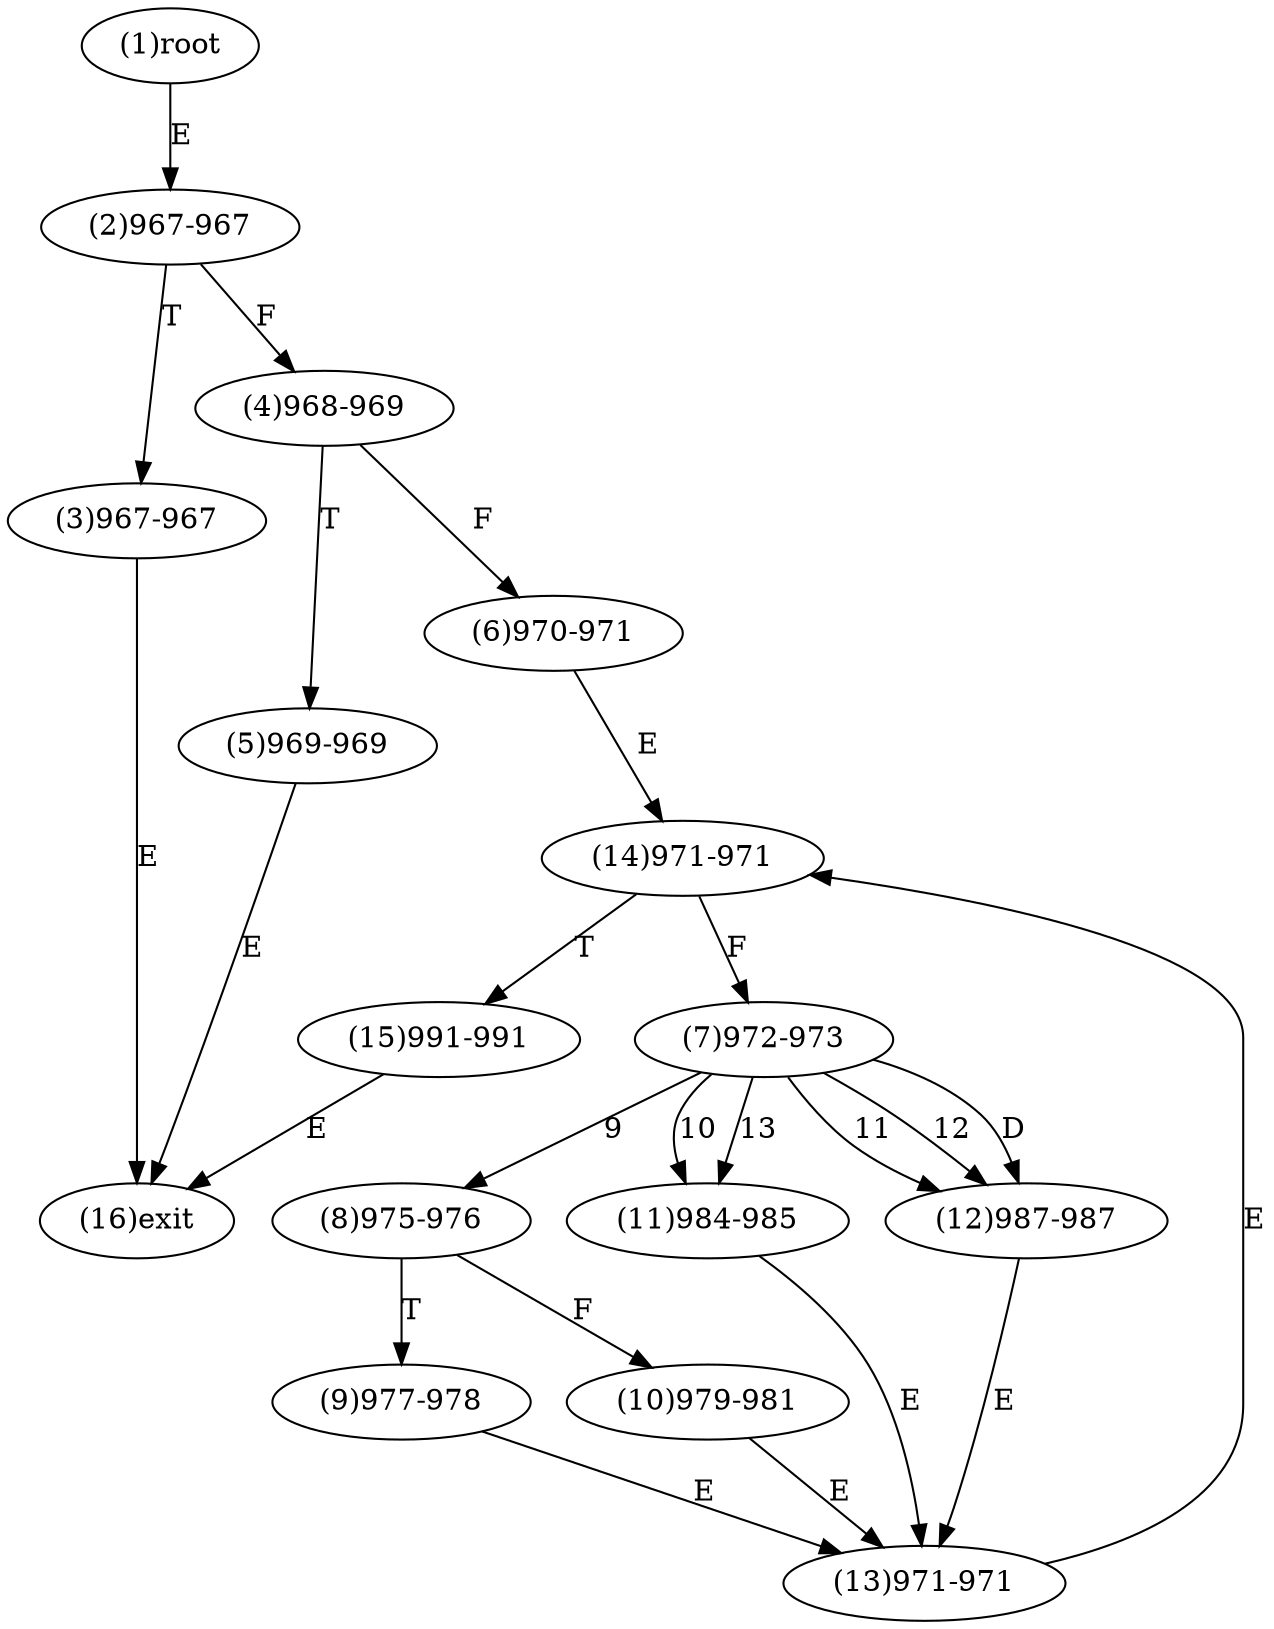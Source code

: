 digraph "" { 
1[ label="(1)root"];
2[ label="(2)967-967"];
3[ label="(3)967-967"];
4[ label="(4)968-969"];
5[ label="(5)969-969"];
6[ label="(6)970-971"];
7[ label="(7)972-973"];
8[ label="(8)975-976"];
9[ label="(9)977-978"];
10[ label="(10)979-981"];
11[ label="(11)984-985"];
12[ label="(12)987-987"];
13[ label="(13)971-971"];
14[ label="(14)971-971"];
15[ label="(15)991-991"];
16[ label="(16)exit"];
1->2[ label="E"];
2->4[ label="F"];
2->3[ label="T"];
3->16[ label="E"];
4->6[ label="F"];
4->5[ label="T"];
5->16[ label="E"];
6->14[ label="E"];
7->8[ label="9"];
7->11[ label="10"];
7->12[ label="11"];
7->12[ label="12"];
7->11[ label="13"];
7->12[ label="D"];
8->10[ label="F"];
8->9[ label="T"];
9->13[ label="E"];
10->13[ label="E"];
11->13[ label="E"];
12->13[ label="E"];
13->14[ label="E"];
14->7[ label="F"];
14->15[ label="T"];
15->16[ label="E"];
}